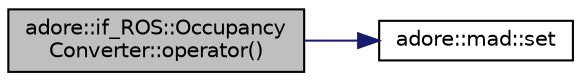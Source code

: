 digraph "adore::if_ROS::OccupancyConverter::operator()"
{
 // LATEX_PDF_SIZE
  edge [fontname="Helvetica",fontsize="10",labelfontname="Helvetica",labelfontsize="10"];
  node [fontname="Helvetica",fontsize="10",shape=record];
  rankdir="LR";
  Node1 [label="adore::if_ROS::Occupancy\lConverter::operator()",height=0.2,width=0.4,color="black", fillcolor="grey75", style="filled", fontcolor="black",tooltip=" "];
  Node1 -> Node2 [color="midnightblue",fontsize="10",style="solid",fontname="Helvetica"];
  Node2 [label="adore::mad::set",height=0.2,width=0.4,color="black", fillcolor="white", style="filled",URL="$namespaceadore_1_1mad.html#ac5aeccec5e3cf50a2bc9492d95a49779",tooltip=" "];
}
